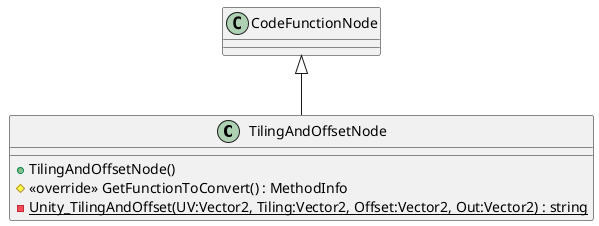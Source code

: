 @startuml
class TilingAndOffsetNode {
    + TilingAndOffsetNode()
    # <<override>> GetFunctionToConvert() : MethodInfo
    {static} - Unity_TilingAndOffset(UV:Vector2, Tiling:Vector2, Offset:Vector2, Out:Vector2) : string
}
CodeFunctionNode <|-- TilingAndOffsetNode
@enduml
